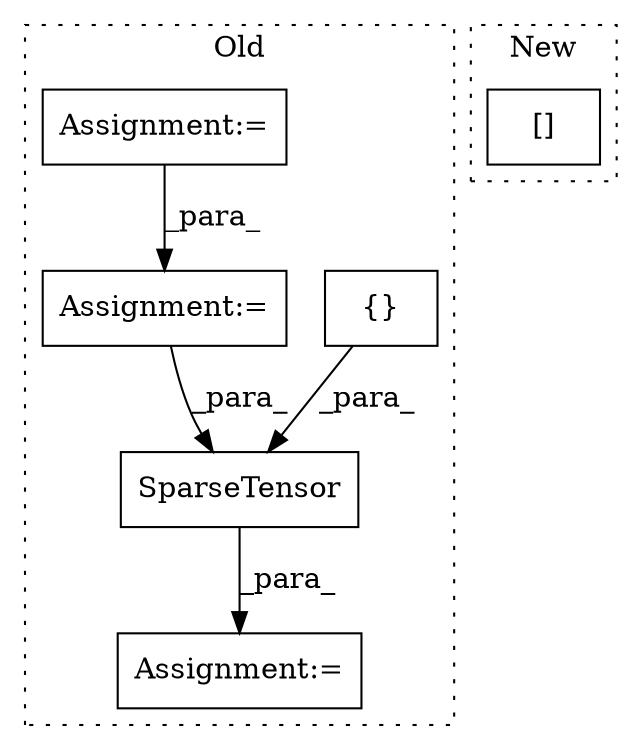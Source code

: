 digraph G {
subgraph cluster0 {
1 [label="SparseTensor" a="32" s="1525,1585" l="13,1" shape="box"];
3 [label="Assignment:=" a="7" s="1524" l="1" shape="box"];
4 [label="{}" a="4" s="1579,1583" l="1,1" shape="box"];
5 [label="Assignment:=" a="7" s="1390" l="2" shape="box"];
6 [label="Assignment:=" a="7" s="1204" l="1" shape="box"];
label = "Old";
style="dotted";
}
subgraph cluster1 {
2 [label="[]" a="2" s="1220,1227" l="4,1" shape="box"];
label = "New";
style="dotted";
}
1 -> 3 [label="_para_"];
4 -> 1 [label="_para_"];
5 -> 1 [label="_para_"];
6 -> 5 [label="_para_"];
}